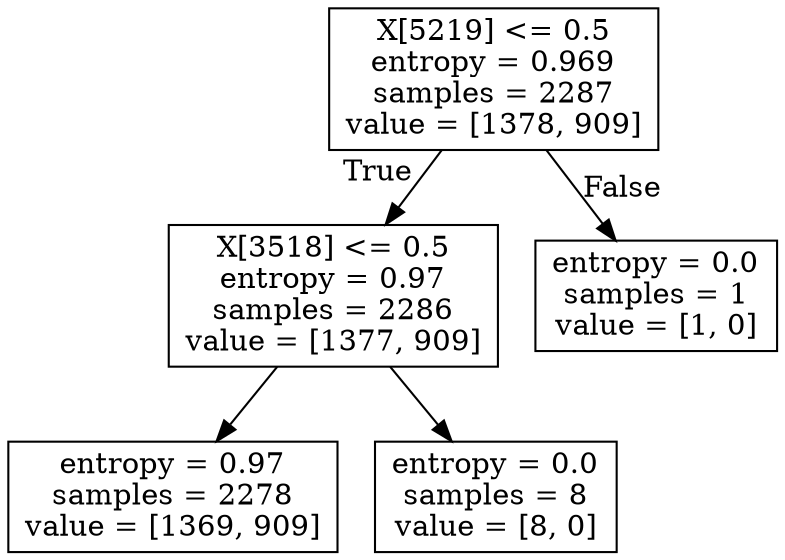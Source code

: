 digraph Tree {
node [shape=box] ;
0 [label="X[5219] <= 0.5\nentropy = 0.969\nsamples = 2287\nvalue = [1378, 909]"] ;
1 [label="X[3518] <= 0.5\nentropy = 0.97\nsamples = 2286\nvalue = [1377, 909]"] ;
0 -> 1 [labeldistance=2.5, labelangle=45, headlabel="True"] ;
2 [label="entropy = 0.97\nsamples = 2278\nvalue = [1369, 909]"] ;
1 -> 2 ;
3 [label="entropy = 0.0\nsamples = 8\nvalue = [8, 0]"] ;
1 -> 3 ;
4 [label="entropy = 0.0\nsamples = 1\nvalue = [1, 0]"] ;
0 -> 4 [labeldistance=2.5, labelangle=-45, headlabel="False"] ;
}
